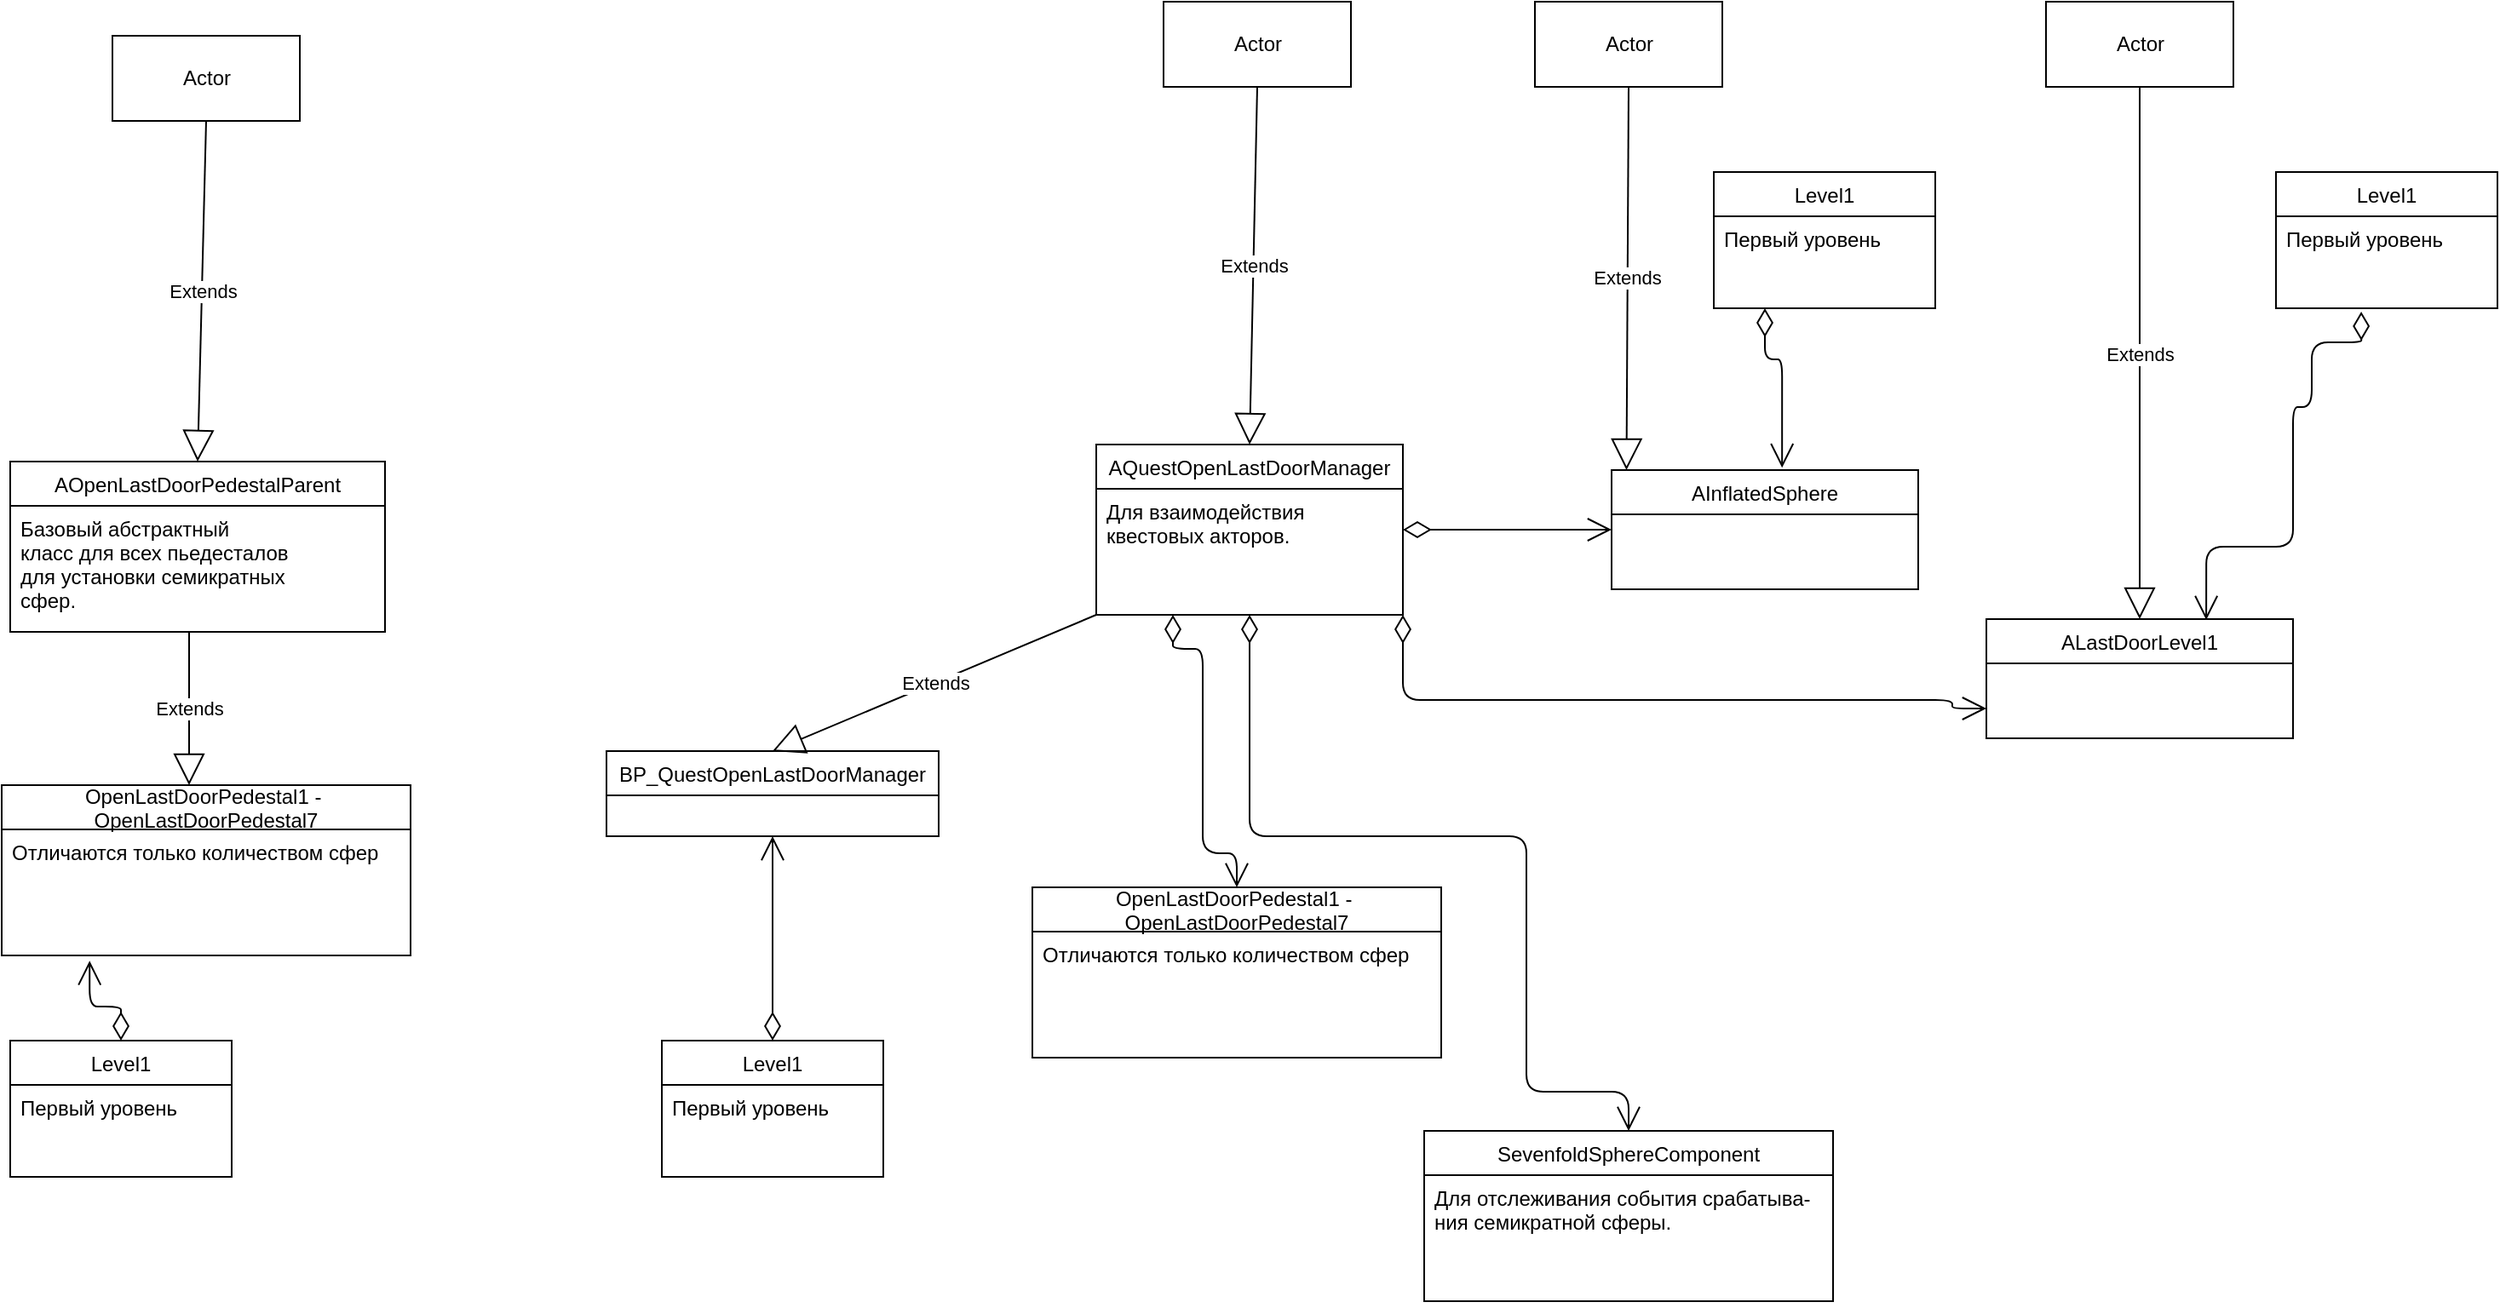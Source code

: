 <mxfile version="13.6.2" type="device"><diagram id="C5RBs43oDa-KdzZeNtuy" name="Page-1"><mxGraphModel dx="905" dy="706" grid="1" gridSize="10" guides="1" tooltips="1" connect="1" arrows="1" fold="1" page="1" pageScale="1" pageWidth="1654" pageHeight="1169" math="0" shadow="0"><root><mxCell id="WIyWlLk6GJQsqaUBKTNV-0"/><mxCell id="WIyWlLk6GJQsqaUBKTNV-1" parent="WIyWlLk6GJQsqaUBKTNV-0"/><mxCell id="2ddv5n-h7dRDnPX28ZdO-10" value="Actor&lt;br&gt;" style="html=1;" parent="WIyWlLk6GJQsqaUBKTNV-1" vertex="1"><mxGeometry x="827" y="70" width="110" height="50" as="geometry"/></mxCell><mxCell id="2ddv5n-h7dRDnPX28ZdO-11" value="Extends" style="endArrow=block;endSize=16;endFill=0;html=1;exitX=0.5;exitY=1;exitDx=0;exitDy=0;entryX=0.5;entryY=0;entryDx=0;entryDy=0;startFill=1;anchorPointDirection=1;fixDash=0;metaEdit=0;" parent="WIyWlLk6GJQsqaUBKTNV-1" source="Wu-_cJtGNASME4f10b3Y-38" target="2ddv5n-h7dRDnPX28ZdO-20" edge="1"><mxGeometry width="160" relative="1" as="geometry"><mxPoint x="350" y="340" as="sourcePoint"/><mxPoint x="295" y="340" as="targetPoint"/></mxGeometry></mxCell><mxCell id="2ddv5n-h7dRDnPX28ZdO-17" value="Extends" style="endArrow=block;endSize=16;endFill=0;html=1;exitX=0;exitY=1;exitDx=0;exitDy=0;entryX=0.5;entryY=0;entryDx=0;entryDy=0;" parent="WIyWlLk6GJQsqaUBKTNV-1" source="UJG2HJxll24sA8ODyXC5-13" target="Wu-_cJtGNASME4f10b3Y-13" edge="1"><mxGeometry width="160" relative="1" as="geometry"><mxPoint x="757.5" y="550" as="sourcePoint"/><mxPoint x="767.5" y="500" as="targetPoint"/></mxGeometry></mxCell><mxCell id="2ddv5n-h7dRDnPX28ZdO-23" value="Базовый абстрактный &#10;класс для всех пьедесталов &#10;для установки семикратных &#10;сфер." style="text;strokeColor=none;fillColor=none;align=left;verticalAlign=top;spacingLeft=4;spacingRight=4;overflow=hidden;rotatable=0;points=[[0,0.5],[1,0.5]];portConstraint=eastwest;" parent="WIyWlLk6GJQsqaUBKTNV-1" vertex="1"><mxGeometry x="150" y="366" width="180" height="74" as="geometry"/></mxCell><mxCell id="2ddv5n-h7dRDnPX28ZdO-20" value="AOpenLastDoorPedestalParent" style="swimlane;fontStyle=0;childLayout=stackLayout;horizontal=1;startSize=26;fillColor=none;horizontalStack=0;resizeParent=1;resizeParentMax=0;resizeLast=0;collapsible=1;marginBottom=0;" parent="WIyWlLk6GJQsqaUBKTNV-1" vertex="1"><mxGeometry x="150" y="340" width="220" height="100" as="geometry"/></mxCell><mxCell id="UJG2HJxll24sA8ODyXC5-12" value="Для взаимодействия &#10;квестовых акторов." style="text;strokeColor=none;fillColor=none;align=left;verticalAlign=top;spacingLeft=4;spacingRight=4;overflow=hidden;rotatable=0;points=[[0,0.5],[1,0.5]];portConstraint=eastwest;" parent="WIyWlLk6GJQsqaUBKTNV-1" vertex="1"><mxGeometry x="787.5" y="356" width="180" height="74" as="geometry"/></mxCell><mxCell id="UJG2HJxll24sA8ODyXC5-14" value="Extends" style="endArrow=block;endSize=16;endFill=0;html=1;exitX=0.5;exitY=1;exitDx=0;exitDy=0;entryX=0.5;entryY=0;entryDx=0;entryDy=0;startFill=1;anchorPointDirection=1;fixDash=0;metaEdit=0;" parent="WIyWlLk6GJQsqaUBKTNV-1" source="2ddv5n-h7dRDnPX28ZdO-10" target="UJG2HJxll24sA8ODyXC5-13" edge="1"><mxGeometry width="160" relative="1" as="geometry"><mxPoint x="570" y="140" as="sourcePoint"/><mxPoint x="370" y="360" as="targetPoint"/></mxGeometry></mxCell><mxCell id="Wu-_cJtGNASME4f10b3Y-5" value="Extends" style="endArrow=block;endSize=16;endFill=0;html=1;exitX=0;exitY=1;exitDx=0;exitDy=0;startFill=1;anchorPointDirection=1;fixDash=0;metaEdit=0;" parent="WIyWlLk6GJQsqaUBKTNV-1" edge="1"><mxGeometry width="160" relative="1" as="geometry"><mxPoint x="255" y="440" as="sourcePoint"/><mxPoint x="255" y="530" as="targetPoint"/></mxGeometry></mxCell><mxCell id="Wu-_cJtGNASME4f10b3Y-8" value="" style="endArrow=open;html=1;endSize=12;startArrow=diamondThin;startSize=14;startFill=0;edgeStyle=orthogonalEdgeStyle;align=left;verticalAlign=bottom;exitX=0.5;exitY=0;exitDx=0;exitDy=0;entryX=0.215;entryY=1.043;entryDx=0;entryDy=0;entryPerimeter=0;" parent="WIyWlLk6GJQsqaUBKTNV-1" source="Wu-_cJtGNASME4f10b3Y-9" target="Wu-_cJtGNASME4f10b3Y-7" edge="1"><mxGeometry x="-1" y="3" relative="1" as="geometry"><mxPoint x="350" y="1469.5" as="sourcePoint"/><mxPoint x="160" y="950" as="targetPoint"/><Array as="points"><mxPoint x="215" y="660"/><mxPoint x="197" y="660"/></Array></mxGeometry></mxCell><mxCell id="Wu-_cJtGNASME4f10b3Y-28" value="Level1" style="swimlane;fontStyle=0;childLayout=stackLayout;horizontal=1;startSize=26;fillColor=none;horizontalStack=0;resizeParent=1;resizeParentMax=0;resizeLast=0;collapsible=1;marginBottom=0;" parent="WIyWlLk6GJQsqaUBKTNV-1" vertex="1"><mxGeometry x="1150" y="170" width="130" height="80" as="geometry"/></mxCell><mxCell id="Wu-_cJtGNASME4f10b3Y-29" value="Первый уровень" style="text;strokeColor=none;fillColor=none;align=left;verticalAlign=top;spacingLeft=4;spacingRight=4;overflow=hidden;rotatable=0;points=[[0,0.5],[1,0.5]];portConstraint=eastwest;" parent="Wu-_cJtGNASME4f10b3Y-28" vertex="1"><mxGeometry y="26" width="130" height="54" as="geometry"/></mxCell><mxCell id="Wu-_cJtGNASME4f10b3Y-40" value="Level1" style="swimlane;fontStyle=0;childLayout=stackLayout;horizontal=1;startSize=26;fillColor=none;horizontalStack=0;resizeParent=1;resizeParentMax=0;resizeLast=0;collapsible=1;marginBottom=0;" parent="WIyWlLk6GJQsqaUBKTNV-1" vertex="1"><mxGeometry x="1480" y="170" width="130" height="80" as="geometry"/></mxCell><mxCell id="Wu-_cJtGNASME4f10b3Y-41" value="Первый уровень" style="text;strokeColor=none;fillColor=none;align=left;verticalAlign=top;spacingLeft=4;spacingRight=4;overflow=hidden;rotatable=0;points=[[0,0.5],[1,0.5]];portConstraint=eastwest;" parent="Wu-_cJtGNASME4f10b3Y-40" vertex="1"><mxGeometry y="26" width="130" height="54" as="geometry"/></mxCell><mxCell id="Wu-_cJtGNASME4f10b3Y-17" value="" style="endArrow=open;html=1;endSize=12;startArrow=diamondThin;startSize=14;startFill=0;edgeStyle=orthogonalEdgeStyle;align=left;verticalAlign=bottom;exitX=0.5;exitY=0;exitDx=0;exitDy=0;entryX=0.5;entryY=1;entryDx=0;entryDy=0;" parent="WIyWlLk6GJQsqaUBKTNV-1" source="Wu-_cJtGNASME4f10b3Y-14" target="Wu-_cJtGNASME4f10b3Y-13" edge="1"><mxGeometry x="-1" y="3" relative="1" as="geometry"><mxPoint x="437.5" y="977" as="sourcePoint"/><mxPoint x="502.5" y="680" as="targetPoint"/><Array as="points"><mxPoint x="597.5" y="680"/></Array></mxGeometry></mxCell><mxCell id="UJG2HJxll24sA8ODyXC5-13" value="AQuestOpenLastDoorManager" style="swimlane;fontStyle=0;childLayout=stackLayout;horizontal=1;startSize=26;fillColor=none;horizontalStack=0;resizeParent=1;resizeParentMax=0;resizeLast=0;collapsible=1;marginBottom=0;" parent="WIyWlLk6GJQsqaUBKTNV-1" vertex="1"><mxGeometry x="787.5" y="330" width="180" height="100" as="geometry"/></mxCell><mxCell id="Wu-_cJtGNASME4f10b3Y-13" value="BP_QuestOpenLastDoorManager" style="swimlane;fontStyle=0;childLayout=stackLayout;horizontal=1;startSize=26;fillColor=none;horizontalStack=0;resizeParent=1;resizeParentMax=0;resizeLast=0;collapsible=1;marginBottom=0;" parent="WIyWlLk6GJQsqaUBKTNV-1" vertex="1"><mxGeometry x="500" y="510" width="195" height="50" as="geometry"/></mxCell><mxCell id="Wu-_cJtGNASME4f10b3Y-14" value="Level1" style="swimlane;fontStyle=0;childLayout=stackLayout;horizontal=1;startSize=26;fillColor=none;horizontalStack=0;resizeParent=1;resizeParentMax=0;resizeLast=0;collapsible=1;marginBottom=0;" parent="WIyWlLk6GJQsqaUBKTNV-1" vertex="1"><mxGeometry x="532.5" y="680" width="130" height="80" as="geometry"/></mxCell><mxCell id="Wu-_cJtGNASME4f10b3Y-15" value="Первый уровень" style="text;strokeColor=none;fillColor=none;align=left;verticalAlign=top;spacingLeft=4;spacingRight=4;overflow=hidden;rotatable=0;points=[[0,0.5],[1,0.5]];portConstraint=eastwest;" parent="Wu-_cJtGNASME4f10b3Y-14" vertex="1"><mxGeometry y="26" width="130" height="54" as="geometry"/></mxCell><mxCell id="Wu-_cJtGNASME4f10b3Y-20" value="" style="endArrow=open;html=1;endSize=12;startArrow=diamondThin;startSize=14;startFill=0;edgeStyle=orthogonalEdgeStyle;align=left;verticalAlign=bottom;exitX=0.25;exitY=1;exitDx=0;exitDy=0;entryX=0.5;entryY=0;entryDx=0;entryDy=0;" parent="WIyWlLk6GJQsqaUBKTNV-1" source="UJG2HJxll24sA8ODyXC5-13" target="Wu-_cJtGNASME4f10b3Y-18" edge="1"><mxGeometry x="-1" y="3" relative="1" as="geometry"><mxPoint x="890" y="620" as="sourcePoint"/><mxPoint x="890" y="500" as="targetPoint"/><Array as="points"><mxPoint x="833" y="450"/><mxPoint x="850" y="450"/><mxPoint x="850" y="570"/><mxPoint x="870" y="570"/></Array></mxGeometry></mxCell><mxCell id="Wu-_cJtGNASME4f10b3Y-23" value="" style="endArrow=open;html=1;endSize=12;startArrow=diamondThin;startSize=14;startFill=0;edgeStyle=orthogonalEdgeStyle;align=left;verticalAlign=bottom;exitX=0.5;exitY=1;exitDx=0;exitDy=0;entryX=0.5;entryY=0;entryDx=0;entryDy=0;" parent="WIyWlLk6GJQsqaUBKTNV-1" source="UJG2HJxll24sA8ODyXC5-13" target="Wu-_cJtGNASME4f10b3Y-21" edge="1"><mxGeometry x="-1" y="3" relative="1" as="geometry"><mxPoint x="1110" y="430" as="sourcePoint"/><mxPoint x="1162.5" y="590" as="targetPoint"/><Array as="points"><mxPoint x="878" y="560"/><mxPoint x="1040" y="560"/><mxPoint x="1040" y="710"/><mxPoint x="1100" y="710"/></Array></mxGeometry></mxCell><mxCell id="Wu-_cJtGNASME4f10b3Y-18" value="OpenLastDoorPedestal1 - &#10;OpenLastDoorPedestal7" style="swimlane;fontStyle=0;childLayout=stackLayout;horizontal=1;startSize=26;fillColor=none;horizontalStack=0;resizeParent=1;resizeParentMax=0;resizeLast=0;collapsible=1;marginBottom=0;" parent="WIyWlLk6GJQsqaUBKTNV-1" vertex="1"><mxGeometry x="750" y="590" width="240" height="100" as="geometry"/></mxCell><mxCell id="Wu-_cJtGNASME4f10b3Y-19" value="Отличаются только количеством сфер" style="text;strokeColor=none;fillColor=none;align=left;verticalAlign=top;spacingLeft=4;spacingRight=4;overflow=hidden;rotatable=0;points=[[0,0.5],[1,0.5]];portConstraint=eastwest;" parent="Wu-_cJtGNASME4f10b3Y-18" vertex="1"><mxGeometry y="26" width="240" height="74" as="geometry"/></mxCell><mxCell id="Wu-_cJtGNASME4f10b3Y-21" value="SevenfoldSphereComponent" style="swimlane;fontStyle=0;childLayout=stackLayout;horizontal=1;startSize=26;fillColor=none;horizontalStack=0;resizeParent=1;resizeParentMax=0;resizeLast=0;collapsible=1;marginBottom=0;" parent="WIyWlLk6GJQsqaUBKTNV-1" vertex="1"><mxGeometry x="980" y="733" width="240" height="100" as="geometry"/></mxCell><mxCell id="Wu-_cJtGNASME4f10b3Y-22" value="Для отслеживания события срабатыва-&#10;ния семикратной сферы." style="text;strokeColor=none;fillColor=none;align=left;verticalAlign=top;spacingLeft=4;spacingRight=4;overflow=hidden;rotatable=0;points=[[0,0.5],[1,0.5]];portConstraint=eastwest;" parent="Wu-_cJtGNASME4f10b3Y-21" vertex="1"><mxGeometry y="26" width="240" height="74" as="geometry"/></mxCell><mxCell id="Wu-_cJtGNASME4f10b3Y-27" value="" style="endArrow=open;html=1;endSize=12;startArrow=diamondThin;startSize=14;startFill=0;edgeStyle=orthogonalEdgeStyle;align=left;verticalAlign=bottom;entryX=0.556;entryY=-0.02;entryDx=0;entryDy=0;entryPerimeter=0;" parent="WIyWlLk6GJQsqaUBKTNV-1" target="Wu-_cJtGNASME4f10b3Y-25" edge="1"><mxGeometry x="-1" y="3" relative="1" as="geometry"><mxPoint x="1180" y="250" as="sourcePoint"/><mxPoint x="1180" y="50" as="targetPoint"/><Array as="points"><mxPoint x="1180" y="280"/><mxPoint x="1190" y="280"/></Array></mxGeometry></mxCell><mxCell id="Wu-_cJtGNASME4f10b3Y-30" value="" style="endArrow=open;html=1;endSize=12;startArrow=diamondThin;startSize=14;startFill=0;edgeStyle=orthogonalEdgeStyle;align=left;verticalAlign=bottom;entryX=0;entryY=0.5;entryDx=0;entryDy=0;exitX=1;exitY=0.5;exitDx=0;exitDy=0;" parent="WIyWlLk6GJQsqaUBKTNV-1" source="UJG2HJxll24sA8ODyXC5-13" target="Wu-_cJtGNASME4f10b3Y-25" edge="1"><mxGeometry x="-1" y="3" relative="1" as="geometry"><mxPoint x="1020" y="390" as="sourcePoint"/><mxPoint x="1030.08" y="478" as="targetPoint"/><Array as="points"><mxPoint x="1090" y="380"/></Array></mxGeometry></mxCell><mxCell id="Wu-_cJtGNASME4f10b3Y-25" value="AInflatedSphere" style="swimlane;fontStyle=0;childLayout=stackLayout;horizontal=1;startSize=26;fillColor=none;horizontalStack=0;resizeParent=1;resizeParentMax=0;resizeLast=0;collapsible=1;marginBottom=0;" parent="WIyWlLk6GJQsqaUBKTNV-1" vertex="1"><mxGeometry x="1090" y="345" width="180" height="70" as="geometry"/></mxCell><mxCell id="Wu-_cJtGNASME4f10b3Y-26" value="Extends" style="endArrow=block;endSize=16;endFill=0;html=1;entryX=0.5;entryY=0;entryDx=0;entryDy=0;startFill=1;anchorPointDirection=1;fixDash=0;metaEdit=0;exitX=0.5;exitY=1;exitDx=0;exitDy=0;" parent="Wu-_cJtGNASME4f10b3Y-25" source="Wu-_cJtGNASME4f10b3Y-39" edge="1"><mxGeometry width="160" relative="1" as="geometry"><mxPoint x="-448.75" y="-170" as="sourcePoint"/><mxPoint x="8.75" as="targetPoint"/></mxGeometry></mxCell><mxCell id="Wu-_cJtGNASME4f10b3Y-35" value="Actor&lt;br&gt;" style="html=1;" parent="WIyWlLk6GJQsqaUBKTNV-1" vertex="1"><mxGeometry x="1345" y="70" width="110" height="50" as="geometry"/></mxCell><mxCell id="Wu-_cJtGNASME4f10b3Y-34" value="Extends" style="endArrow=block;endSize=16;endFill=0;html=1;entryX=0.5;entryY=0;entryDx=0;entryDy=0;startFill=1;anchorPointDirection=1;fixDash=0;metaEdit=0;exitX=0.5;exitY=1;exitDx=0;exitDy=0;" parent="WIyWlLk6GJQsqaUBKTNV-1" source="Wu-_cJtGNASME4f10b3Y-35" target="Wu-_cJtGNASME4f10b3Y-33" edge="1"><mxGeometry width="160" relative="1" as="geometry"><mxPoint x="861.25" y="262.5" as="sourcePoint"/><mxPoint x="1318.75" y="432.5" as="targetPoint"/></mxGeometry></mxCell><mxCell id="Wu-_cJtGNASME4f10b3Y-36" value="" style="endArrow=open;html=1;endSize=12;startArrow=diamondThin;startSize=14;startFill=0;edgeStyle=orthogonalEdgeStyle;align=left;verticalAlign=bottom;entryX=0;entryY=0.75;entryDx=0;entryDy=0;exitX=1;exitY=1;exitDx=0;exitDy=0;" parent="WIyWlLk6GJQsqaUBKTNV-1" source="UJG2HJxll24sA8ODyXC5-13" target="Wu-_cJtGNASME4f10b3Y-33" edge="1"><mxGeometry x="-1" y="3" relative="1" as="geometry"><mxPoint x="1097.5" y="480" as="sourcePoint"/><mxPoint x="1220" y="480" as="targetPoint"/><Array as="points"><mxPoint x="968" y="480"/><mxPoint x="1290" y="480"/><mxPoint x="1290" y="485"/></Array></mxGeometry></mxCell><mxCell id="Wu-_cJtGNASME4f10b3Y-33" value="ALastDoorLevel1" style="swimlane;fontStyle=0;childLayout=stackLayout;horizontal=1;startSize=26;fillColor=none;horizontalStack=0;resizeParent=1;resizeParentMax=0;resizeLast=0;collapsible=1;marginBottom=0;" parent="WIyWlLk6GJQsqaUBKTNV-1" vertex="1"><mxGeometry x="1310" y="432.5" width="180" height="70" as="geometry"/></mxCell><mxCell id="Wu-_cJtGNASME4f10b3Y-38" value="Actor&lt;br&gt;" style="html=1;" parent="WIyWlLk6GJQsqaUBKTNV-1" vertex="1"><mxGeometry x="210" y="90" width="110" height="50" as="geometry"/></mxCell><mxCell id="Wu-_cJtGNASME4f10b3Y-39" value="Actor&lt;br&gt;" style="html=1;" parent="WIyWlLk6GJQsqaUBKTNV-1" vertex="1"><mxGeometry x="1045" y="70" width="110" height="50" as="geometry"/></mxCell><mxCell id="Wu-_cJtGNASME4f10b3Y-42" value="" style="endArrow=open;html=1;endSize=12;startArrow=diamondThin;startSize=14;startFill=0;edgeStyle=orthogonalEdgeStyle;align=left;verticalAlign=bottom;entryX=0.717;entryY=0.007;entryDx=0;entryDy=0;exitX=0.385;exitY=1.037;exitDx=0;exitDy=0;exitPerimeter=0;entryPerimeter=0;" parent="WIyWlLk6GJQsqaUBKTNV-1" source="Wu-_cJtGNASME4f10b3Y-41" target="Wu-_cJtGNASME4f10b3Y-33" edge="1"><mxGeometry x="-1" y="3" relative="1" as="geometry"><mxPoint x="1535.97" y="289.276" as="sourcePoint"/><mxPoint x="1615" y="470.75" as="targetPoint"/><Array as="points"><mxPoint x="1530" y="270"/><mxPoint x="1501" y="270"/><mxPoint x="1501" y="308"/><mxPoint x="1490" y="308"/><mxPoint x="1490" y="390"/><mxPoint x="1439" y="390"/></Array></mxGeometry></mxCell><mxCell id="Wu-_cJtGNASME4f10b3Y-6" value="OpenLastDoorPedestal1 - &#10;OpenLastDoorPedestal7" style="swimlane;fontStyle=0;childLayout=stackLayout;horizontal=1;startSize=26;fillColor=none;horizontalStack=0;resizeParent=1;resizeParentMax=0;resizeLast=0;collapsible=1;marginBottom=0;" parent="WIyWlLk6GJQsqaUBKTNV-1" vertex="1"><mxGeometry x="145" y="530" width="240" height="100" as="geometry"/></mxCell><mxCell id="Wu-_cJtGNASME4f10b3Y-7" value="Отличаются только количеством сфер" style="text;strokeColor=none;fillColor=none;align=left;verticalAlign=top;spacingLeft=4;spacingRight=4;overflow=hidden;rotatable=0;points=[[0,0.5],[1,0.5]];portConstraint=eastwest;" parent="Wu-_cJtGNASME4f10b3Y-6" vertex="1"><mxGeometry y="26" width="240" height="74" as="geometry"/></mxCell><mxCell id="Wu-_cJtGNASME4f10b3Y-9" value="Level1" style="swimlane;fontStyle=0;childLayout=stackLayout;horizontal=1;startSize=26;fillColor=none;horizontalStack=0;resizeParent=1;resizeParentMax=0;resizeLast=0;collapsible=1;marginBottom=0;" parent="WIyWlLk6GJQsqaUBKTNV-1" vertex="1"><mxGeometry x="150" y="680" width="130" height="80" as="geometry"/></mxCell><mxCell id="Wu-_cJtGNASME4f10b3Y-10" value="Первый уровень" style="text;strokeColor=none;fillColor=none;align=left;verticalAlign=top;spacingLeft=4;spacingRight=4;overflow=hidden;rotatable=0;points=[[0,0.5],[1,0.5]];portConstraint=eastwest;" parent="Wu-_cJtGNASME4f10b3Y-9" vertex="1"><mxGeometry y="26" width="130" height="54" as="geometry"/></mxCell></root></mxGraphModel></diagram></mxfile>
